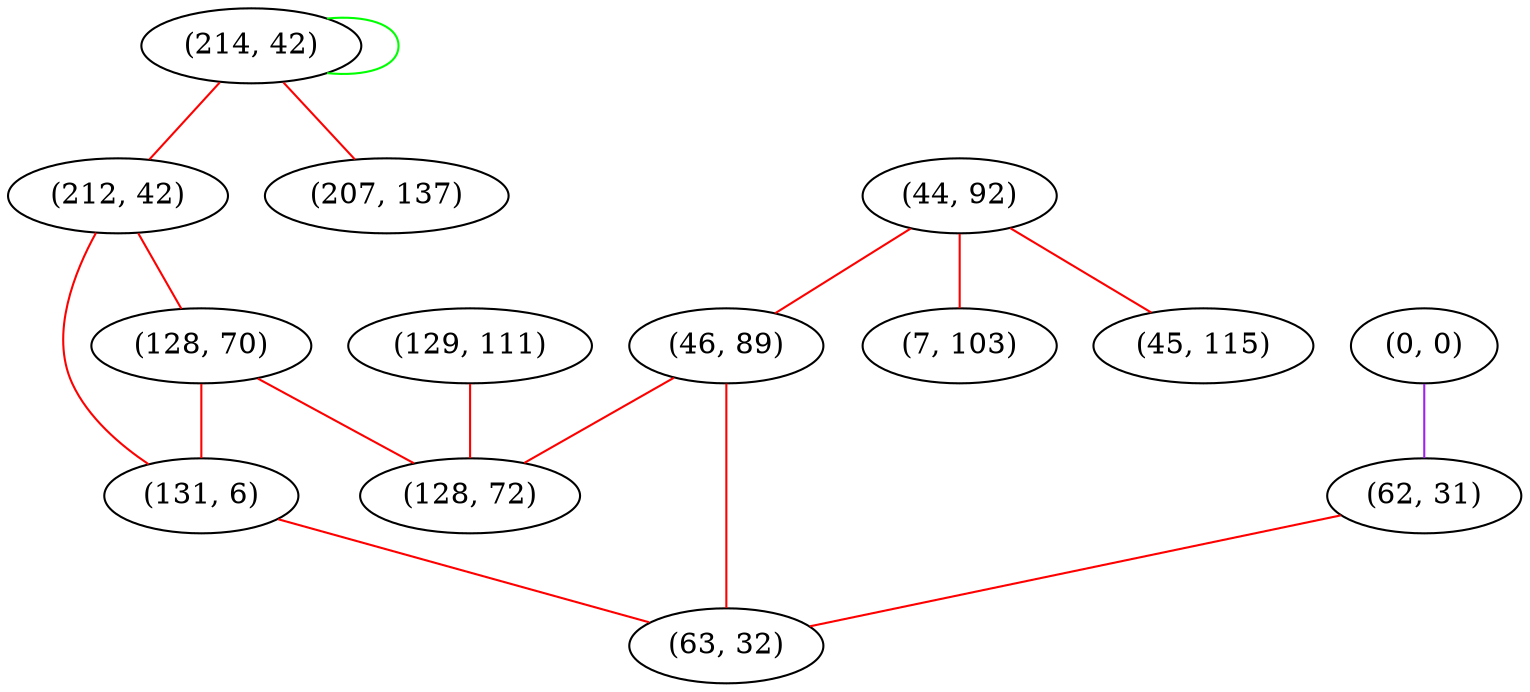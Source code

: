 graph "" {
"(214, 42)";
"(44, 92)";
"(212, 42)";
"(46, 89)";
"(207, 137)";
"(7, 103)";
"(129, 111)";
"(128, 70)";
"(0, 0)";
"(62, 31)";
"(131, 6)";
"(45, 115)";
"(128, 72)";
"(63, 32)";
"(214, 42)" -- "(212, 42)"  [color=red, key=0, weight=1];
"(214, 42)" -- "(214, 42)"  [color=green, key=0, weight=2];
"(214, 42)" -- "(207, 137)"  [color=red, key=0, weight=1];
"(44, 92)" -- "(46, 89)"  [color=red, key=0, weight=1];
"(44, 92)" -- "(7, 103)"  [color=red, key=0, weight=1];
"(44, 92)" -- "(45, 115)"  [color=red, key=0, weight=1];
"(212, 42)" -- "(128, 70)"  [color=red, key=0, weight=1];
"(212, 42)" -- "(131, 6)"  [color=red, key=0, weight=1];
"(46, 89)" -- "(128, 72)"  [color=red, key=0, weight=1];
"(46, 89)" -- "(63, 32)"  [color=red, key=0, weight=1];
"(129, 111)" -- "(128, 72)"  [color=red, key=0, weight=1];
"(128, 70)" -- "(128, 72)"  [color=red, key=0, weight=1];
"(128, 70)" -- "(131, 6)"  [color=red, key=0, weight=1];
"(0, 0)" -- "(62, 31)"  [color=purple, key=0, weight=4];
"(62, 31)" -- "(63, 32)"  [color=red, key=0, weight=1];
"(131, 6)" -- "(63, 32)"  [color=red, key=0, weight=1];
}
